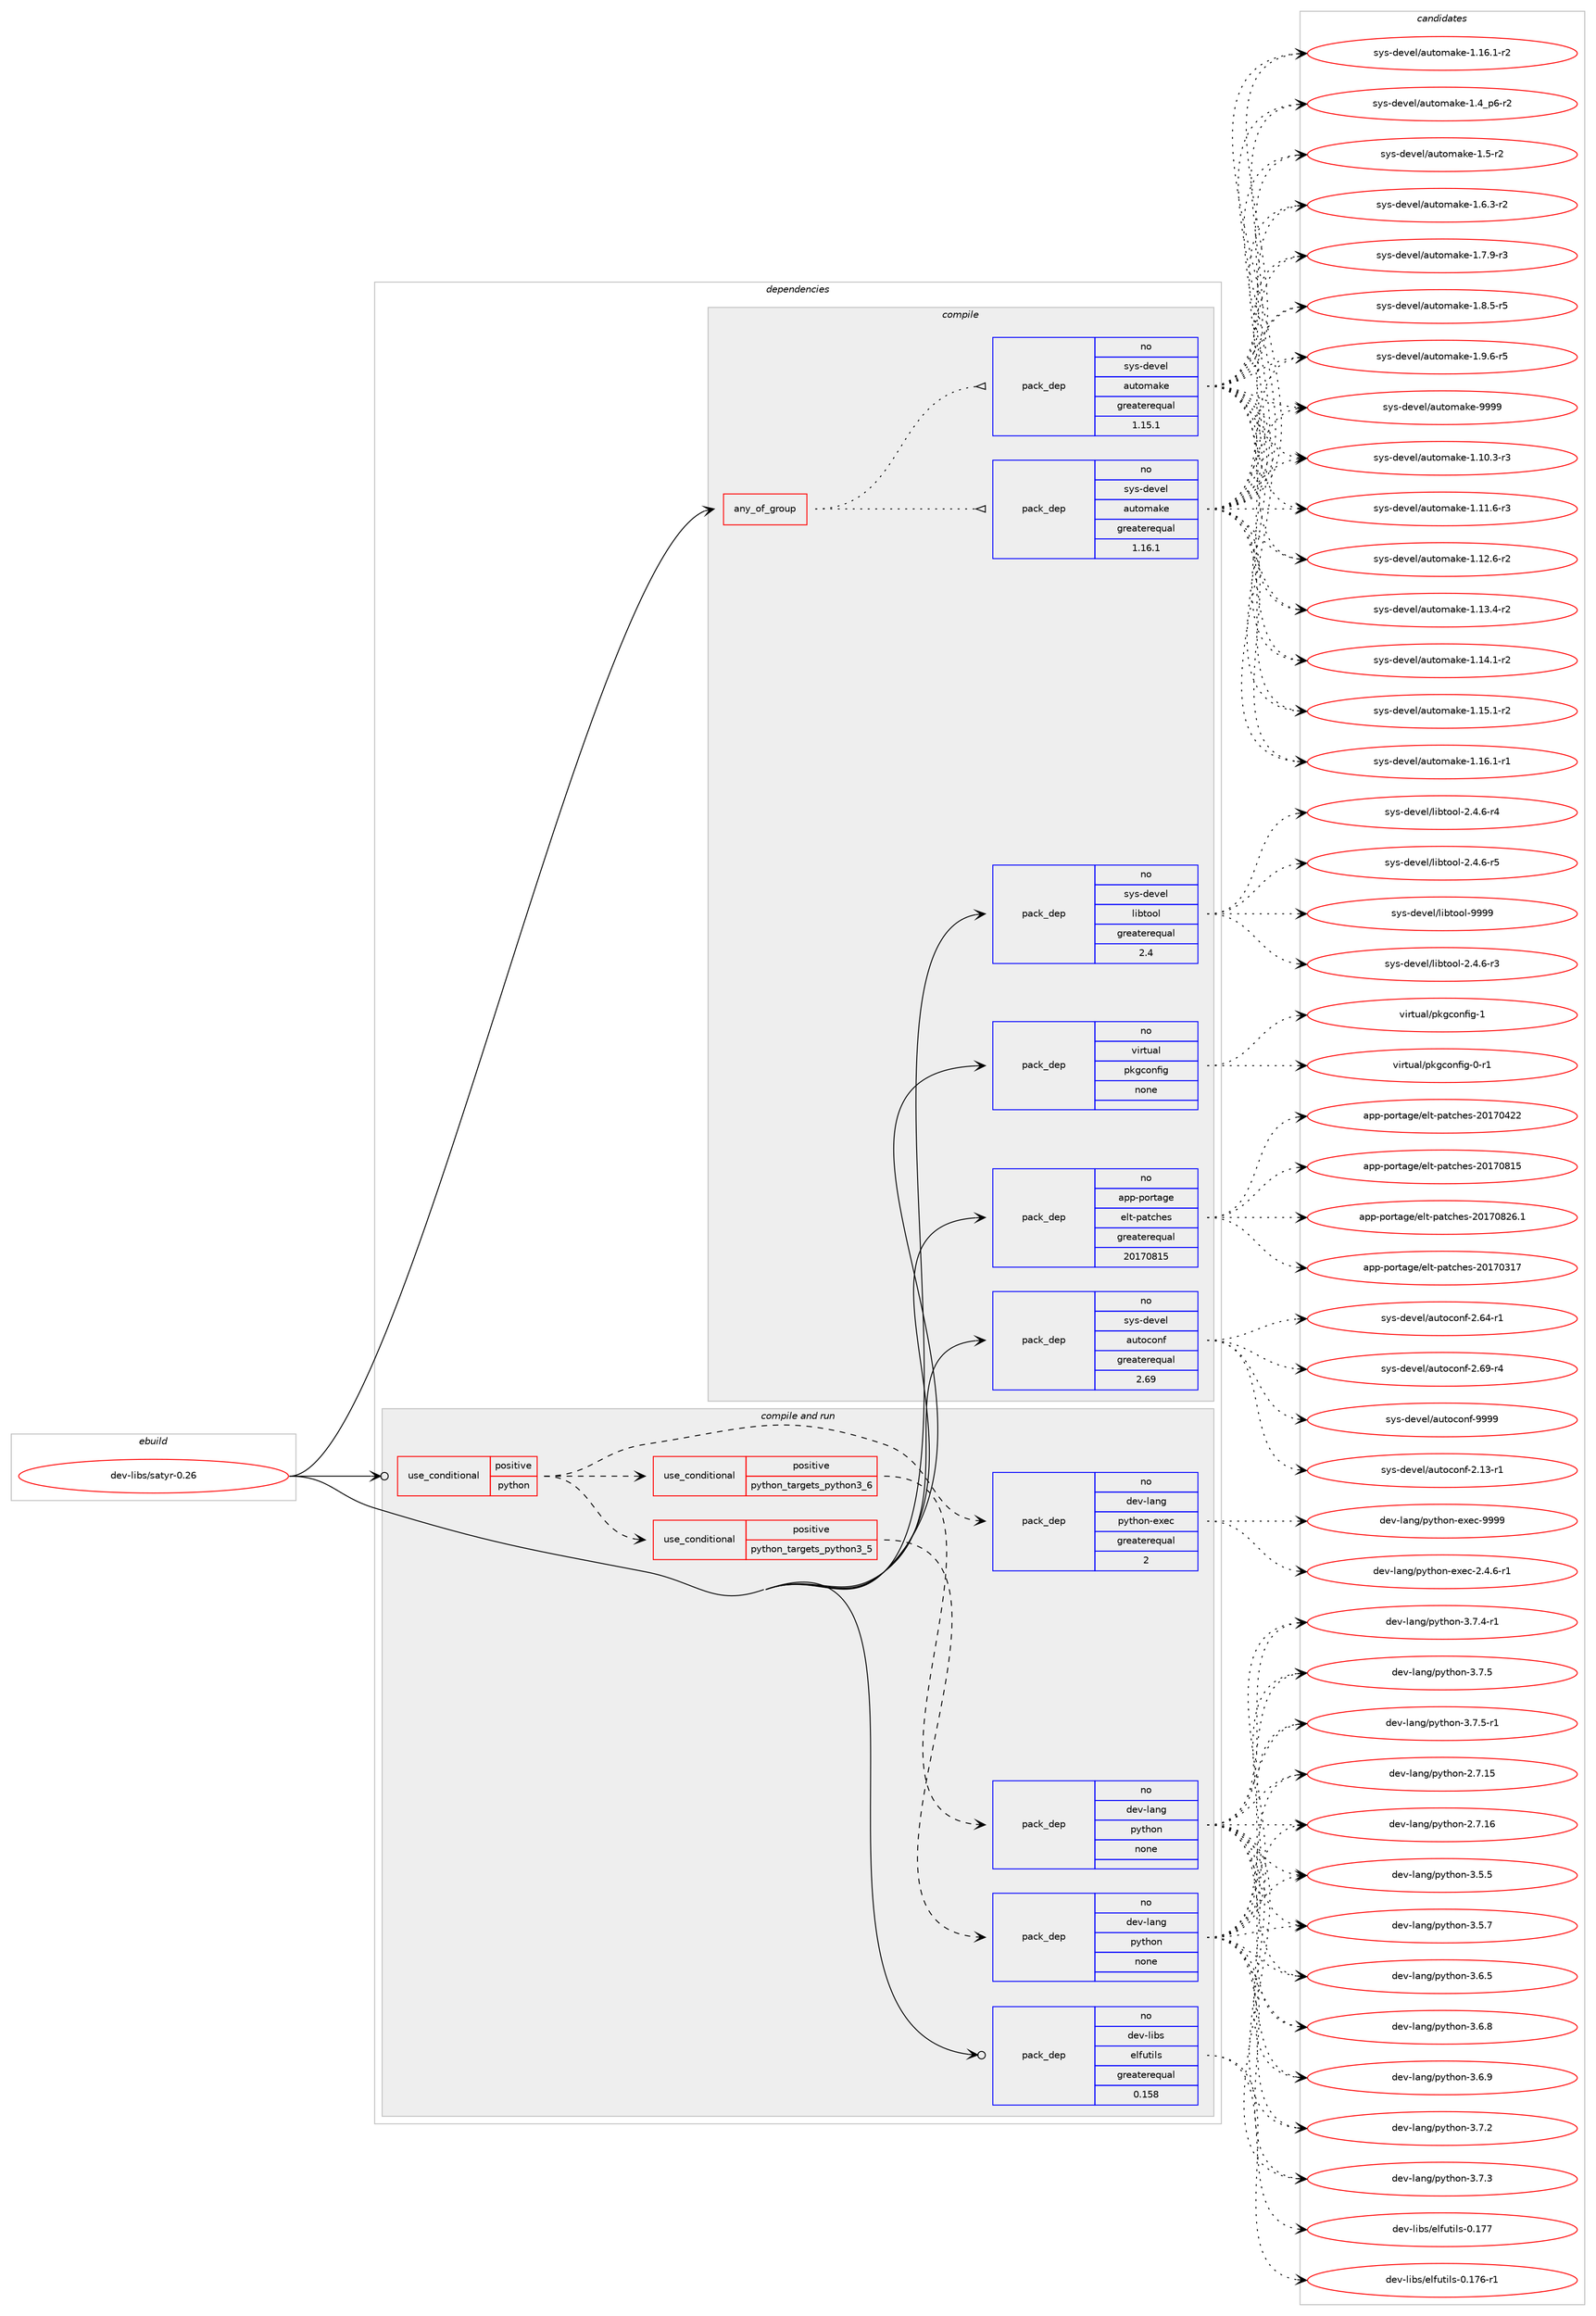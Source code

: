 digraph prolog {

# *************
# Graph options
# *************

newrank=true;
concentrate=true;
compound=true;
graph [rankdir=LR,fontname=Helvetica,fontsize=10,ranksep=1.5];#, ranksep=2.5, nodesep=0.2];
edge  [arrowhead=vee];
node  [fontname=Helvetica,fontsize=10];

# **********
# The ebuild
# **********

subgraph cluster_leftcol {
color=gray;
rank=same;
label=<<i>ebuild</i>>;
id [label="dev-libs/satyr-0.26", color=red, width=4, href="../dev-libs/satyr-0.26.svg"];
}

# ****************
# The dependencies
# ****************

subgraph cluster_midcol {
color=gray;
label=<<i>dependencies</i>>;
subgraph cluster_compile {
fillcolor="#eeeeee";
style=filled;
label=<<i>compile</i>>;
subgraph any11215 {
dependency568793 [label=<<TABLE BORDER="0" CELLBORDER="1" CELLSPACING="0" CELLPADDING="4"><TR><TD CELLPADDING="10">any_of_group</TD></TR></TABLE>>, shape=none, color=red];subgraph pack424705 {
dependency568794 [label=<<TABLE BORDER="0" CELLBORDER="1" CELLSPACING="0" CELLPADDING="4" WIDTH="220"><TR><TD ROWSPAN="6" CELLPADDING="30">pack_dep</TD></TR><TR><TD WIDTH="110">no</TD></TR><TR><TD>sys-devel</TD></TR><TR><TD>automake</TD></TR><TR><TD>greaterequal</TD></TR><TR><TD>1.16.1</TD></TR></TABLE>>, shape=none, color=blue];
}
dependency568793:e -> dependency568794:w [weight=20,style="dotted",arrowhead="oinv"];
subgraph pack424706 {
dependency568795 [label=<<TABLE BORDER="0" CELLBORDER="1" CELLSPACING="0" CELLPADDING="4" WIDTH="220"><TR><TD ROWSPAN="6" CELLPADDING="30">pack_dep</TD></TR><TR><TD WIDTH="110">no</TD></TR><TR><TD>sys-devel</TD></TR><TR><TD>automake</TD></TR><TR><TD>greaterequal</TD></TR><TR><TD>1.15.1</TD></TR></TABLE>>, shape=none, color=blue];
}
dependency568793:e -> dependency568795:w [weight=20,style="dotted",arrowhead="oinv"];
}
id:e -> dependency568793:w [weight=20,style="solid",arrowhead="vee"];
subgraph pack424707 {
dependency568796 [label=<<TABLE BORDER="0" CELLBORDER="1" CELLSPACING="0" CELLPADDING="4" WIDTH="220"><TR><TD ROWSPAN="6" CELLPADDING="30">pack_dep</TD></TR><TR><TD WIDTH="110">no</TD></TR><TR><TD>app-portage</TD></TR><TR><TD>elt-patches</TD></TR><TR><TD>greaterequal</TD></TR><TR><TD>20170815</TD></TR></TABLE>>, shape=none, color=blue];
}
id:e -> dependency568796:w [weight=20,style="solid",arrowhead="vee"];
subgraph pack424708 {
dependency568797 [label=<<TABLE BORDER="0" CELLBORDER="1" CELLSPACING="0" CELLPADDING="4" WIDTH="220"><TR><TD ROWSPAN="6" CELLPADDING="30">pack_dep</TD></TR><TR><TD WIDTH="110">no</TD></TR><TR><TD>sys-devel</TD></TR><TR><TD>autoconf</TD></TR><TR><TD>greaterequal</TD></TR><TR><TD>2.69</TD></TR></TABLE>>, shape=none, color=blue];
}
id:e -> dependency568797:w [weight=20,style="solid",arrowhead="vee"];
subgraph pack424709 {
dependency568798 [label=<<TABLE BORDER="0" CELLBORDER="1" CELLSPACING="0" CELLPADDING="4" WIDTH="220"><TR><TD ROWSPAN="6" CELLPADDING="30">pack_dep</TD></TR><TR><TD WIDTH="110">no</TD></TR><TR><TD>sys-devel</TD></TR><TR><TD>libtool</TD></TR><TR><TD>greaterequal</TD></TR><TR><TD>2.4</TD></TR></TABLE>>, shape=none, color=blue];
}
id:e -> dependency568798:w [weight=20,style="solid",arrowhead="vee"];
subgraph pack424710 {
dependency568799 [label=<<TABLE BORDER="0" CELLBORDER="1" CELLSPACING="0" CELLPADDING="4" WIDTH="220"><TR><TD ROWSPAN="6" CELLPADDING="30">pack_dep</TD></TR><TR><TD WIDTH="110">no</TD></TR><TR><TD>virtual</TD></TR><TR><TD>pkgconfig</TD></TR><TR><TD>none</TD></TR><TR><TD></TD></TR></TABLE>>, shape=none, color=blue];
}
id:e -> dependency568799:w [weight=20,style="solid",arrowhead="vee"];
}
subgraph cluster_compileandrun {
fillcolor="#eeeeee";
style=filled;
label=<<i>compile and run</i>>;
subgraph cond132514 {
dependency568800 [label=<<TABLE BORDER="0" CELLBORDER="1" CELLSPACING="0" CELLPADDING="4"><TR><TD ROWSPAN="3" CELLPADDING="10">use_conditional</TD></TR><TR><TD>positive</TD></TR><TR><TD>python</TD></TR></TABLE>>, shape=none, color=red];
subgraph cond132515 {
dependency568801 [label=<<TABLE BORDER="0" CELLBORDER="1" CELLSPACING="0" CELLPADDING="4"><TR><TD ROWSPAN="3" CELLPADDING="10">use_conditional</TD></TR><TR><TD>positive</TD></TR><TR><TD>python_targets_python3_5</TD></TR></TABLE>>, shape=none, color=red];
subgraph pack424711 {
dependency568802 [label=<<TABLE BORDER="0" CELLBORDER="1" CELLSPACING="0" CELLPADDING="4" WIDTH="220"><TR><TD ROWSPAN="6" CELLPADDING="30">pack_dep</TD></TR><TR><TD WIDTH="110">no</TD></TR><TR><TD>dev-lang</TD></TR><TR><TD>python</TD></TR><TR><TD>none</TD></TR><TR><TD></TD></TR></TABLE>>, shape=none, color=blue];
}
dependency568801:e -> dependency568802:w [weight=20,style="dashed",arrowhead="vee"];
}
dependency568800:e -> dependency568801:w [weight=20,style="dashed",arrowhead="vee"];
subgraph cond132516 {
dependency568803 [label=<<TABLE BORDER="0" CELLBORDER="1" CELLSPACING="0" CELLPADDING="4"><TR><TD ROWSPAN="3" CELLPADDING="10">use_conditional</TD></TR><TR><TD>positive</TD></TR><TR><TD>python_targets_python3_6</TD></TR></TABLE>>, shape=none, color=red];
subgraph pack424712 {
dependency568804 [label=<<TABLE BORDER="0" CELLBORDER="1" CELLSPACING="0" CELLPADDING="4" WIDTH="220"><TR><TD ROWSPAN="6" CELLPADDING="30">pack_dep</TD></TR><TR><TD WIDTH="110">no</TD></TR><TR><TD>dev-lang</TD></TR><TR><TD>python</TD></TR><TR><TD>none</TD></TR><TR><TD></TD></TR></TABLE>>, shape=none, color=blue];
}
dependency568803:e -> dependency568804:w [weight=20,style="dashed",arrowhead="vee"];
}
dependency568800:e -> dependency568803:w [weight=20,style="dashed",arrowhead="vee"];
subgraph pack424713 {
dependency568805 [label=<<TABLE BORDER="0" CELLBORDER="1" CELLSPACING="0" CELLPADDING="4" WIDTH="220"><TR><TD ROWSPAN="6" CELLPADDING="30">pack_dep</TD></TR><TR><TD WIDTH="110">no</TD></TR><TR><TD>dev-lang</TD></TR><TR><TD>python-exec</TD></TR><TR><TD>greaterequal</TD></TR><TR><TD>2</TD></TR></TABLE>>, shape=none, color=blue];
}
dependency568800:e -> dependency568805:w [weight=20,style="dashed",arrowhead="vee"];
}
id:e -> dependency568800:w [weight=20,style="solid",arrowhead="odotvee"];
subgraph pack424714 {
dependency568806 [label=<<TABLE BORDER="0" CELLBORDER="1" CELLSPACING="0" CELLPADDING="4" WIDTH="220"><TR><TD ROWSPAN="6" CELLPADDING="30">pack_dep</TD></TR><TR><TD WIDTH="110">no</TD></TR><TR><TD>dev-libs</TD></TR><TR><TD>elfutils</TD></TR><TR><TD>greaterequal</TD></TR><TR><TD>0.158</TD></TR></TABLE>>, shape=none, color=blue];
}
id:e -> dependency568806:w [weight=20,style="solid",arrowhead="odotvee"];
}
subgraph cluster_run {
fillcolor="#eeeeee";
style=filled;
label=<<i>run</i>>;
}
}

# **************
# The candidates
# **************

subgraph cluster_choices {
rank=same;
color=gray;
label=<<i>candidates</i>>;

subgraph choice424705 {
color=black;
nodesep=1;
choice11512111545100101118101108479711711611110997107101454946494846514511451 [label="sys-devel/automake-1.10.3-r3", color=red, width=4,href="../sys-devel/automake-1.10.3-r3.svg"];
choice11512111545100101118101108479711711611110997107101454946494946544511451 [label="sys-devel/automake-1.11.6-r3", color=red, width=4,href="../sys-devel/automake-1.11.6-r3.svg"];
choice11512111545100101118101108479711711611110997107101454946495046544511450 [label="sys-devel/automake-1.12.6-r2", color=red, width=4,href="../sys-devel/automake-1.12.6-r2.svg"];
choice11512111545100101118101108479711711611110997107101454946495146524511450 [label="sys-devel/automake-1.13.4-r2", color=red, width=4,href="../sys-devel/automake-1.13.4-r2.svg"];
choice11512111545100101118101108479711711611110997107101454946495246494511450 [label="sys-devel/automake-1.14.1-r2", color=red, width=4,href="../sys-devel/automake-1.14.1-r2.svg"];
choice11512111545100101118101108479711711611110997107101454946495346494511450 [label="sys-devel/automake-1.15.1-r2", color=red, width=4,href="../sys-devel/automake-1.15.1-r2.svg"];
choice11512111545100101118101108479711711611110997107101454946495446494511449 [label="sys-devel/automake-1.16.1-r1", color=red, width=4,href="../sys-devel/automake-1.16.1-r1.svg"];
choice11512111545100101118101108479711711611110997107101454946495446494511450 [label="sys-devel/automake-1.16.1-r2", color=red, width=4,href="../sys-devel/automake-1.16.1-r2.svg"];
choice115121115451001011181011084797117116111109971071014549465295112544511450 [label="sys-devel/automake-1.4_p6-r2", color=red, width=4,href="../sys-devel/automake-1.4_p6-r2.svg"];
choice11512111545100101118101108479711711611110997107101454946534511450 [label="sys-devel/automake-1.5-r2", color=red, width=4,href="../sys-devel/automake-1.5-r2.svg"];
choice115121115451001011181011084797117116111109971071014549465446514511450 [label="sys-devel/automake-1.6.3-r2", color=red, width=4,href="../sys-devel/automake-1.6.3-r2.svg"];
choice115121115451001011181011084797117116111109971071014549465546574511451 [label="sys-devel/automake-1.7.9-r3", color=red, width=4,href="../sys-devel/automake-1.7.9-r3.svg"];
choice115121115451001011181011084797117116111109971071014549465646534511453 [label="sys-devel/automake-1.8.5-r5", color=red, width=4,href="../sys-devel/automake-1.8.5-r5.svg"];
choice115121115451001011181011084797117116111109971071014549465746544511453 [label="sys-devel/automake-1.9.6-r5", color=red, width=4,href="../sys-devel/automake-1.9.6-r5.svg"];
choice115121115451001011181011084797117116111109971071014557575757 [label="sys-devel/automake-9999", color=red, width=4,href="../sys-devel/automake-9999.svg"];
dependency568794:e -> choice11512111545100101118101108479711711611110997107101454946494846514511451:w [style=dotted,weight="100"];
dependency568794:e -> choice11512111545100101118101108479711711611110997107101454946494946544511451:w [style=dotted,weight="100"];
dependency568794:e -> choice11512111545100101118101108479711711611110997107101454946495046544511450:w [style=dotted,weight="100"];
dependency568794:e -> choice11512111545100101118101108479711711611110997107101454946495146524511450:w [style=dotted,weight="100"];
dependency568794:e -> choice11512111545100101118101108479711711611110997107101454946495246494511450:w [style=dotted,weight="100"];
dependency568794:e -> choice11512111545100101118101108479711711611110997107101454946495346494511450:w [style=dotted,weight="100"];
dependency568794:e -> choice11512111545100101118101108479711711611110997107101454946495446494511449:w [style=dotted,weight="100"];
dependency568794:e -> choice11512111545100101118101108479711711611110997107101454946495446494511450:w [style=dotted,weight="100"];
dependency568794:e -> choice115121115451001011181011084797117116111109971071014549465295112544511450:w [style=dotted,weight="100"];
dependency568794:e -> choice11512111545100101118101108479711711611110997107101454946534511450:w [style=dotted,weight="100"];
dependency568794:e -> choice115121115451001011181011084797117116111109971071014549465446514511450:w [style=dotted,weight="100"];
dependency568794:e -> choice115121115451001011181011084797117116111109971071014549465546574511451:w [style=dotted,weight="100"];
dependency568794:e -> choice115121115451001011181011084797117116111109971071014549465646534511453:w [style=dotted,weight="100"];
dependency568794:e -> choice115121115451001011181011084797117116111109971071014549465746544511453:w [style=dotted,weight="100"];
dependency568794:e -> choice115121115451001011181011084797117116111109971071014557575757:w [style=dotted,weight="100"];
}
subgraph choice424706 {
color=black;
nodesep=1;
choice11512111545100101118101108479711711611110997107101454946494846514511451 [label="sys-devel/automake-1.10.3-r3", color=red, width=4,href="../sys-devel/automake-1.10.3-r3.svg"];
choice11512111545100101118101108479711711611110997107101454946494946544511451 [label="sys-devel/automake-1.11.6-r3", color=red, width=4,href="../sys-devel/automake-1.11.6-r3.svg"];
choice11512111545100101118101108479711711611110997107101454946495046544511450 [label="sys-devel/automake-1.12.6-r2", color=red, width=4,href="../sys-devel/automake-1.12.6-r2.svg"];
choice11512111545100101118101108479711711611110997107101454946495146524511450 [label="sys-devel/automake-1.13.4-r2", color=red, width=4,href="../sys-devel/automake-1.13.4-r2.svg"];
choice11512111545100101118101108479711711611110997107101454946495246494511450 [label="sys-devel/automake-1.14.1-r2", color=red, width=4,href="../sys-devel/automake-1.14.1-r2.svg"];
choice11512111545100101118101108479711711611110997107101454946495346494511450 [label="sys-devel/automake-1.15.1-r2", color=red, width=4,href="../sys-devel/automake-1.15.1-r2.svg"];
choice11512111545100101118101108479711711611110997107101454946495446494511449 [label="sys-devel/automake-1.16.1-r1", color=red, width=4,href="../sys-devel/automake-1.16.1-r1.svg"];
choice11512111545100101118101108479711711611110997107101454946495446494511450 [label="sys-devel/automake-1.16.1-r2", color=red, width=4,href="../sys-devel/automake-1.16.1-r2.svg"];
choice115121115451001011181011084797117116111109971071014549465295112544511450 [label="sys-devel/automake-1.4_p6-r2", color=red, width=4,href="../sys-devel/automake-1.4_p6-r2.svg"];
choice11512111545100101118101108479711711611110997107101454946534511450 [label="sys-devel/automake-1.5-r2", color=red, width=4,href="../sys-devel/automake-1.5-r2.svg"];
choice115121115451001011181011084797117116111109971071014549465446514511450 [label="sys-devel/automake-1.6.3-r2", color=red, width=4,href="../sys-devel/automake-1.6.3-r2.svg"];
choice115121115451001011181011084797117116111109971071014549465546574511451 [label="sys-devel/automake-1.7.9-r3", color=red, width=4,href="../sys-devel/automake-1.7.9-r3.svg"];
choice115121115451001011181011084797117116111109971071014549465646534511453 [label="sys-devel/automake-1.8.5-r5", color=red, width=4,href="../sys-devel/automake-1.8.5-r5.svg"];
choice115121115451001011181011084797117116111109971071014549465746544511453 [label="sys-devel/automake-1.9.6-r5", color=red, width=4,href="../sys-devel/automake-1.9.6-r5.svg"];
choice115121115451001011181011084797117116111109971071014557575757 [label="sys-devel/automake-9999", color=red, width=4,href="../sys-devel/automake-9999.svg"];
dependency568795:e -> choice11512111545100101118101108479711711611110997107101454946494846514511451:w [style=dotted,weight="100"];
dependency568795:e -> choice11512111545100101118101108479711711611110997107101454946494946544511451:w [style=dotted,weight="100"];
dependency568795:e -> choice11512111545100101118101108479711711611110997107101454946495046544511450:w [style=dotted,weight="100"];
dependency568795:e -> choice11512111545100101118101108479711711611110997107101454946495146524511450:w [style=dotted,weight="100"];
dependency568795:e -> choice11512111545100101118101108479711711611110997107101454946495246494511450:w [style=dotted,weight="100"];
dependency568795:e -> choice11512111545100101118101108479711711611110997107101454946495346494511450:w [style=dotted,weight="100"];
dependency568795:e -> choice11512111545100101118101108479711711611110997107101454946495446494511449:w [style=dotted,weight="100"];
dependency568795:e -> choice11512111545100101118101108479711711611110997107101454946495446494511450:w [style=dotted,weight="100"];
dependency568795:e -> choice115121115451001011181011084797117116111109971071014549465295112544511450:w [style=dotted,weight="100"];
dependency568795:e -> choice11512111545100101118101108479711711611110997107101454946534511450:w [style=dotted,weight="100"];
dependency568795:e -> choice115121115451001011181011084797117116111109971071014549465446514511450:w [style=dotted,weight="100"];
dependency568795:e -> choice115121115451001011181011084797117116111109971071014549465546574511451:w [style=dotted,weight="100"];
dependency568795:e -> choice115121115451001011181011084797117116111109971071014549465646534511453:w [style=dotted,weight="100"];
dependency568795:e -> choice115121115451001011181011084797117116111109971071014549465746544511453:w [style=dotted,weight="100"];
dependency568795:e -> choice115121115451001011181011084797117116111109971071014557575757:w [style=dotted,weight="100"];
}
subgraph choice424707 {
color=black;
nodesep=1;
choice97112112451121111141169710310147101108116451129711699104101115455048495548514955 [label="app-portage/elt-patches-20170317", color=red, width=4,href="../app-portage/elt-patches-20170317.svg"];
choice97112112451121111141169710310147101108116451129711699104101115455048495548525050 [label="app-portage/elt-patches-20170422", color=red, width=4,href="../app-portage/elt-patches-20170422.svg"];
choice97112112451121111141169710310147101108116451129711699104101115455048495548564953 [label="app-portage/elt-patches-20170815", color=red, width=4,href="../app-portage/elt-patches-20170815.svg"];
choice971121124511211111411697103101471011081164511297116991041011154550484955485650544649 [label="app-portage/elt-patches-20170826.1", color=red, width=4,href="../app-portage/elt-patches-20170826.1.svg"];
dependency568796:e -> choice97112112451121111141169710310147101108116451129711699104101115455048495548514955:w [style=dotted,weight="100"];
dependency568796:e -> choice97112112451121111141169710310147101108116451129711699104101115455048495548525050:w [style=dotted,weight="100"];
dependency568796:e -> choice97112112451121111141169710310147101108116451129711699104101115455048495548564953:w [style=dotted,weight="100"];
dependency568796:e -> choice971121124511211111411697103101471011081164511297116991041011154550484955485650544649:w [style=dotted,weight="100"];
}
subgraph choice424708 {
color=black;
nodesep=1;
choice1151211154510010111810110847971171161119911111010245504649514511449 [label="sys-devel/autoconf-2.13-r1", color=red, width=4,href="../sys-devel/autoconf-2.13-r1.svg"];
choice1151211154510010111810110847971171161119911111010245504654524511449 [label="sys-devel/autoconf-2.64-r1", color=red, width=4,href="../sys-devel/autoconf-2.64-r1.svg"];
choice1151211154510010111810110847971171161119911111010245504654574511452 [label="sys-devel/autoconf-2.69-r4", color=red, width=4,href="../sys-devel/autoconf-2.69-r4.svg"];
choice115121115451001011181011084797117116111991111101024557575757 [label="sys-devel/autoconf-9999", color=red, width=4,href="../sys-devel/autoconf-9999.svg"];
dependency568797:e -> choice1151211154510010111810110847971171161119911111010245504649514511449:w [style=dotted,weight="100"];
dependency568797:e -> choice1151211154510010111810110847971171161119911111010245504654524511449:w [style=dotted,weight="100"];
dependency568797:e -> choice1151211154510010111810110847971171161119911111010245504654574511452:w [style=dotted,weight="100"];
dependency568797:e -> choice115121115451001011181011084797117116111991111101024557575757:w [style=dotted,weight="100"];
}
subgraph choice424709 {
color=black;
nodesep=1;
choice1151211154510010111810110847108105981161111111084550465246544511451 [label="sys-devel/libtool-2.4.6-r3", color=red, width=4,href="../sys-devel/libtool-2.4.6-r3.svg"];
choice1151211154510010111810110847108105981161111111084550465246544511452 [label="sys-devel/libtool-2.4.6-r4", color=red, width=4,href="../sys-devel/libtool-2.4.6-r4.svg"];
choice1151211154510010111810110847108105981161111111084550465246544511453 [label="sys-devel/libtool-2.4.6-r5", color=red, width=4,href="../sys-devel/libtool-2.4.6-r5.svg"];
choice1151211154510010111810110847108105981161111111084557575757 [label="sys-devel/libtool-9999", color=red, width=4,href="../sys-devel/libtool-9999.svg"];
dependency568798:e -> choice1151211154510010111810110847108105981161111111084550465246544511451:w [style=dotted,weight="100"];
dependency568798:e -> choice1151211154510010111810110847108105981161111111084550465246544511452:w [style=dotted,weight="100"];
dependency568798:e -> choice1151211154510010111810110847108105981161111111084550465246544511453:w [style=dotted,weight="100"];
dependency568798:e -> choice1151211154510010111810110847108105981161111111084557575757:w [style=dotted,weight="100"];
}
subgraph choice424710 {
color=black;
nodesep=1;
choice11810511411611797108471121071039911111010210510345484511449 [label="virtual/pkgconfig-0-r1", color=red, width=4,href="../virtual/pkgconfig-0-r1.svg"];
choice1181051141161179710847112107103991111101021051034549 [label="virtual/pkgconfig-1", color=red, width=4,href="../virtual/pkgconfig-1.svg"];
dependency568799:e -> choice11810511411611797108471121071039911111010210510345484511449:w [style=dotted,weight="100"];
dependency568799:e -> choice1181051141161179710847112107103991111101021051034549:w [style=dotted,weight="100"];
}
subgraph choice424711 {
color=black;
nodesep=1;
choice10010111845108971101034711212111610411111045504655464953 [label="dev-lang/python-2.7.15", color=red, width=4,href="../dev-lang/python-2.7.15.svg"];
choice10010111845108971101034711212111610411111045504655464954 [label="dev-lang/python-2.7.16", color=red, width=4,href="../dev-lang/python-2.7.16.svg"];
choice100101118451089711010347112121116104111110455146534653 [label="dev-lang/python-3.5.5", color=red, width=4,href="../dev-lang/python-3.5.5.svg"];
choice100101118451089711010347112121116104111110455146534655 [label="dev-lang/python-3.5.7", color=red, width=4,href="../dev-lang/python-3.5.7.svg"];
choice100101118451089711010347112121116104111110455146544653 [label="dev-lang/python-3.6.5", color=red, width=4,href="../dev-lang/python-3.6.5.svg"];
choice100101118451089711010347112121116104111110455146544656 [label="dev-lang/python-3.6.8", color=red, width=4,href="../dev-lang/python-3.6.8.svg"];
choice100101118451089711010347112121116104111110455146544657 [label="dev-lang/python-3.6.9", color=red, width=4,href="../dev-lang/python-3.6.9.svg"];
choice100101118451089711010347112121116104111110455146554650 [label="dev-lang/python-3.7.2", color=red, width=4,href="../dev-lang/python-3.7.2.svg"];
choice100101118451089711010347112121116104111110455146554651 [label="dev-lang/python-3.7.3", color=red, width=4,href="../dev-lang/python-3.7.3.svg"];
choice1001011184510897110103471121211161041111104551465546524511449 [label="dev-lang/python-3.7.4-r1", color=red, width=4,href="../dev-lang/python-3.7.4-r1.svg"];
choice100101118451089711010347112121116104111110455146554653 [label="dev-lang/python-3.7.5", color=red, width=4,href="../dev-lang/python-3.7.5.svg"];
choice1001011184510897110103471121211161041111104551465546534511449 [label="dev-lang/python-3.7.5-r1", color=red, width=4,href="../dev-lang/python-3.7.5-r1.svg"];
dependency568802:e -> choice10010111845108971101034711212111610411111045504655464953:w [style=dotted,weight="100"];
dependency568802:e -> choice10010111845108971101034711212111610411111045504655464954:w [style=dotted,weight="100"];
dependency568802:e -> choice100101118451089711010347112121116104111110455146534653:w [style=dotted,weight="100"];
dependency568802:e -> choice100101118451089711010347112121116104111110455146534655:w [style=dotted,weight="100"];
dependency568802:e -> choice100101118451089711010347112121116104111110455146544653:w [style=dotted,weight="100"];
dependency568802:e -> choice100101118451089711010347112121116104111110455146544656:w [style=dotted,weight="100"];
dependency568802:e -> choice100101118451089711010347112121116104111110455146544657:w [style=dotted,weight="100"];
dependency568802:e -> choice100101118451089711010347112121116104111110455146554650:w [style=dotted,weight="100"];
dependency568802:e -> choice100101118451089711010347112121116104111110455146554651:w [style=dotted,weight="100"];
dependency568802:e -> choice1001011184510897110103471121211161041111104551465546524511449:w [style=dotted,weight="100"];
dependency568802:e -> choice100101118451089711010347112121116104111110455146554653:w [style=dotted,weight="100"];
dependency568802:e -> choice1001011184510897110103471121211161041111104551465546534511449:w [style=dotted,weight="100"];
}
subgraph choice424712 {
color=black;
nodesep=1;
choice10010111845108971101034711212111610411111045504655464953 [label="dev-lang/python-2.7.15", color=red, width=4,href="../dev-lang/python-2.7.15.svg"];
choice10010111845108971101034711212111610411111045504655464954 [label="dev-lang/python-2.7.16", color=red, width=4,href="../dev-lang/python-2.7.16.svg"];
choice100101118451089711010347112121116104111110455146534653 [label="dev-lang/python-3.5.5", color=red, width=4,href="../dev-lang/python-3.5.5.svg"];
choice100101118451089711010347112121116104111110455146534655 [label="dev-lang/python-3.5.7", color=red, width=4,href="../dev-lang/python-3.5.7.svg"];
choice100101118451089711010347112121116104111110455146544653 [label="dev-lang/python-3.6.5", color=red, width=4,href="../dev-lang/python-3.6.5.svg"];
choice100101118451089711010347112121116104111110455146544656 [label="dev-lang/python-3.6.8", color=red, width=4,href="../dev-lang/python-3.6.8.svg"];
choice100101118451089711010347112121116104111110455146544657 [label="dev-lang/python-3.6.9", color=red, width=4,href="../dev-lang/python-3.6.9.svg"];
choice100101118451089711010347112121116104111110455146554650 [label="dev-lang/python-3.7.2", color=red, width=4,href="../dev-lang/python-3.7.2.svg"];
choice100101118451089711010347112121116104111110455146554651 [label="dev-lang/python-3.7.3", color=red, width=4,href="../dev-lang/python-3.7.3.svg"];
choice1001011184510897110103471121211161041111104551465546524511449 [label="dev-lang/python-3.7.4-r1", color=red, width=4,href="../dev-lang/python-3.7.4-r1.svg"];
choice100101118451089711010347112121116104111110455146554653 [label="dev-lang/python-3.7.5", color=red, width=4,href="../dev-lang/python-3.7.5.svg"];
choice1001011184510897110103471121211161041111104551465546534511449 [label="dev-lang/python-3.7.5-r1", color=red, width=4,href="../dev-lang/python-3.7.5-r1.svg"];
dependency568804:e -> choice10010111845108971101034711212111610411111045504655464953:w [style=dotted,weight="100"];
dependency568804:e -> choice10010111845108971101034711212111610411111045504655464954:w [style=dotted,weight="100"];
dependency568804:e -> choice100101118451089711010347112121116104111110455146534653:w [style=dotted,weight="100"];
dependency568804:e -> choice100101118451089711010347112121116104111110455146534655:w [style=dotted,weight="100"];
dependency568804:e -> choice100101118451089711010347112121116104111110455146544653:w [style=dotted,weight="100"];
dependency568804:e -> choice100101118451089711010347112121116104111110455146544656:w [style=dotted,weight="100"];
dependency568804:e -> choice100101118451089711010347112121116104111110455146544657:w [style=dotted,weight="100"];
dependency568804:e -> choice100101118451089711010347112121116104111110455146554650:w [style=dotted,weight="100"];
dependency568804:e -> choice100101118451089711010347112121116104111110455146554651:w [style=dotted,weight="100"];
dependency568804:e -> choice1001011184510897110103471121211161041111104551465546524511449:w [style=dotted,weight="100"];
dependency568804:e -> choice100101118451089711010347112121116104111110455146554653:w [style=dotted,weight="100"];
dependency568804:e -> choice1001011184510897110103471121211161041111104551465546534511449:w [style=dotted,weight="100"];
}
subgraph choice424713 {
color=black;
nodesep=1;
choice10010111845108971101034711212111610411111045101120101994550465246544511449 [label="dev-lang/python-exec-2.4.6-r1", color=red, width=4,href="../dev-lang/python-exec-2.4.6-r1.svg"];
choice10010111845108971101034711212111610411111045101120101994557575757 [label="dev-lang/python-exec-9999", color=red, width=4,href="../dev-lang/python-exec-9999.svg"];
dependency568805:e -> choice10010111845108971101034711212111610411111045101120101994550465246544511449:w [style=dotted,weight="100"];
dependency568805:e -> choice10010111845108971101034711212111610411111045101120101994557575757:w [style=dotted,weight="100"];
}
subgraph choice424714 {
color=black;
nodesep=1;
choice1001011184510810598115471011081021171161051081154548464955544511449 [label="dev-libs/elfutils-0.176-r1", color=red, width=4,href="../dev-libs/elfutils-0.176-r1.svg"];
choice100101118451081059811547101108102117116105108115454846495555 [label="dev-libs/elfutils-0.177", color=red, width=4,href="../dev-libs/elfutils-0.177.svg"];
dependency568806:e -> choice1001011184510810598115471011081021171161051081154548464955544511449:w [style=dotted,weight="100"];
dependency568806:e -> choice100101118451081059811547101108102117116105108115454846495555:w [style=dotted,weight="100"];
}
}

}
